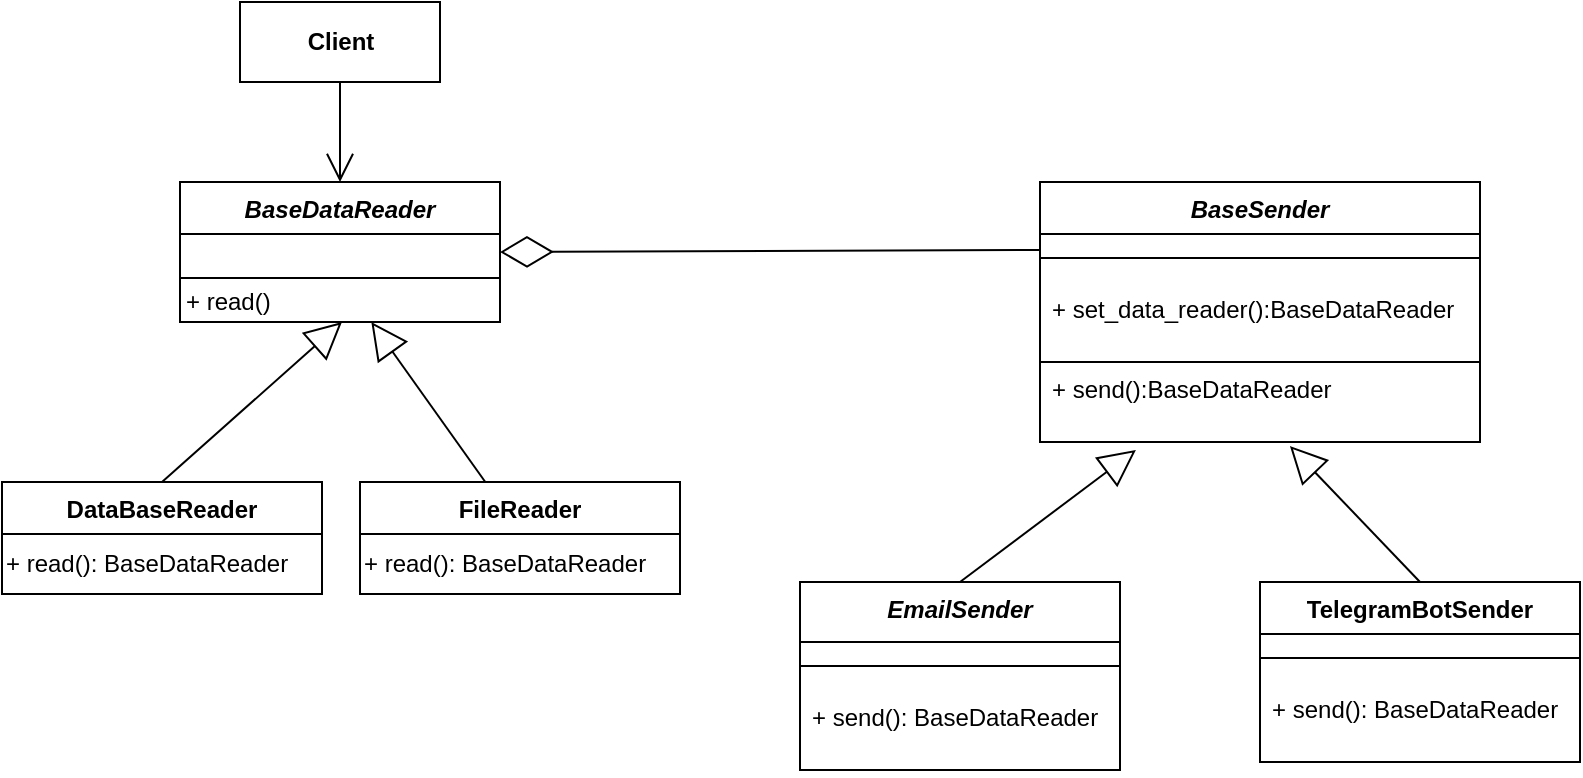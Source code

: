<mxfile version="21.3.8" type="device">
  <diagram id="C5RBs43oDa-KdzZeNtuy" name="Page-1">
    <mxGraphModel dx="1707" dy="395" grid="1" gridSize="10" guides="1" tooltips="1" connect="1" arrows="1" fold="1" page="1" pageScale="1" pageWidth="827" pageHeight="1169" background="#ffffff" math="0" shadow="0">
      <root>
        <mxCell id="WIyWlLk6GJQsqaUBKTNV-0" />
        <mxCell id="WIyWlLk6GJQsqaUBKTNV-1" parent="WIyWlLk6GJQsqaUBKTNV-0" />
        <mxCell id="Yf7VJKeYtl0pjoT2xKIb-0" value="&lt;b&gt;Client&lt;/b&gt;" style="html=1;" parent="WIyWlLk6GJQsqaUBKTNV-1" vertex="1">
          <mxGeometry x="90" y="70" width="100" height="40" as="geometry" />
        </mxCell>
        <mxCell id="Yf7VJKeYtl0pjoT2xKIb-1" value="BaseDataReader" style="swimlane;fontStyle=3;align=center;verticalAlign=top;childLayout=stackLayout;horizontal=1;startSize=26;horizontalStack=0;resizeParent=1;resizeParentMax=0;resizeLast=0;collapsible=1;marginBottom=0;" parent="WIyWlLk6GJQsqaUBKTNV-1" vertex="1">
          <mxGeometry x="60" y="160" width="160" height="70" as="geometry" />
        </mxCell>
        <mxCell id="Yf7VJKeYtl0pjoT2xKIb-3" value="" style="line;strokeWidth=1;fillColor=none;align=left;verticalAlign=middle;spacingTop=-1;spacingLeft=3;spacingRight=3;rotatable=0;labelPosition=right;points=[];portConstraint=eastwest;" parent="Yf7VJKeYtl0pjoT2xKIb-1" vertex="1">
          <mxGeometry y="26" width="160" height="44" as="geometry" />
        </mxCell>
        <mxCell id="Yf7VJKeYtl0pjoT2xKIb-6" value="+&amp;nbsp;read&lt;span style=&quot;background-color: initial;&quot;&gt;()&lt;/span&gt;" style="text;html=1;align=left;verticalAlign=middle;resizable=0;points=[];autosize=1;strokeColor=none;fillColor=none;" parent="WIyWlLk6GJQsqaUBKTNV-1" vertex="1">
          <mxGeometry x="61" y="205" width="70" height="30" as="geometry" />
        </mxCell>
        <mxCell id="Yf7VJKeYtl0pjoT2xKIb-7" value="" style="endArrow=open;endFill=1;endSize=12;html=1;rounded=0;exitX=0.5;exitY=1;exitDx=0;exitDy=0;entryX=0.5;entryY=0;entryDx=0;entryDy=0;" parent="WIyWlLk6GJQsqaUBKTNV-1" source="Yf7VJKeYtl0pjoT2xKIb-0" target="Yf7VJKeYtl0pjoT2xKIb-1" edge="1">
          <mxGeometry width="160" relative="1" as="geometry">
            <mxPoint x="330" y="380" as="sourcePoint" />
            <mxPoint x="490" y="380" as="targetPoint" />
          </mxGeometry>
        </mxCell>
        <mxCell id="Yf7VJKeYtl0pjoT2xKIb-8" value="DataBaseReader" style="swimlane;fontStyle=1;align=center;verticalAlign=top;childLayout=stackLayout;horizontal=1;startSize=26;horizontalStack=0;resizeParent=1;resizeParentMax=0;resizeLast=0;collapsible=1;marginBottom=0;" parent="WIyWlLk6GJQsqaUBKTNV-1" vertex="1">
          <mxGeometry x="-29" y="310" width="160" height="56" as="geometry">
            <mxRectangle x="-29" y="310" width="140" height="30" as="alternateBounds" />
          </mxGeometry>
        </mxCell>
        <mxCell id="qSl6JbTQ16lLAXaDuhxu-6" value="&lt;div style=&quot;font-family: Consolas, &amp;quot;Courier New&amp;quot;, monospace; font-size: 14px; line-height: 19px;&quot;&gt;&lt;/div&gt;+ read(): BaseDataReader" style="text;html=1;align=left;verticalAlign=middle;resizable=0;points=[];autosize=1;strokeColor=none;fillColor=none;" vertex="1" parent="Yf7VJKeYtl0pjoT2xKIb-8">
          <mxGeometry y="26" width="160" height="30" as="geometry" />
        </mxCell>
        <mxCell id="Yf7VJKeYtl0pjoT2xKIb-12" value="" style="endArrow=block;endSize=16;endFill=0;html=1;rounded=0;exitX=0.5;exitY=0;exitDx=0;exitDy=0;" parent="WIyWlLk6GJQsqaUBKTNV-1" source="Yf7VJKeYtl0pjoT2xKIb-8" edge="1">
          <mxGeometry y="70" width="160" relative="1" as="geometry">
            <mxPoint x="330" y="320" as="sourcePoint" />
            <mxPoint x="141" y="230" as="targetPoint" />
            <mxPoint as="offset" />
          </mxGeometry>
        </mxCell>
        <mxCell id="Yf7VJKeYtl0pjoT2xKIb-13" value="BaseSender" style="swimlane;fontStyle=3;align=center;verticalAlign=top;childLayout=stackLayout;horizontal=1;startSize=26;horizontalStack=0;resizeParent=1;resizeParentMax=0;resizeLast=0;collapsible=1;marginBottom=0;" parent="WIyWlLk6GJQsqaUBKTNV-1" vertex="1">
          <mxGeometry x="490" y="160" width="220" height="130" as="geometry" />
        </mxCell>
        <mxCell id="Yf7VJKeYtl0pjoT2xKIb-15" value="" style="line;strokeWidth=1;fillColor=none;align=left;verticalAlign=middle;spacingTop=-1;spacingLeft=3;spacingRight=3;rotatable=0;labelPosition=right;points=[];portConstraint=eastwest;" parent="Yf7VJKeYtl0pjoT2xKIb-13" vertex="1">
          <mxGeometry y="26" width="220" height="24" as="geometry" />
        </mxCell>
        <mxCell id="Yf7VJKeYtl0pjoT2xKIb-16" value="+ set_data_reader():BaseDataReader&#xa;" style="text;strokeColor=none;fillColor=none;align=left;verticalAlign=top;spacingLeft=4;spacingRight=4;overflow=hidden;rotatable=0;points=[[0,0.5],[1,0.5]];portConstraint=eastwest;strokeWidth=2;" parent="Yf7VJKeYtl0pjoT2xKIb-13" vertex="1">
          <mxGeometry y="50" width="220" height="40" as="geometry" />
        </mxCell>
        <mxCell id="qSl6JbTQ16lLAXaDuhxu-0" value="+ send():BaseDataReader" style="text;strokeColor=default;fillColor=none;align=left;verticalAlign=top;spacingLeft=4;spacingRight=4;overflow=hidden;rotatable=0;points=[[0,0.5],[1,0.5]];portConstraint=eastwest;" vertex="1" parent="Yf7VJKeYtl0pjoT2xKIb-13">
          <mxGeometry y="90" width="220" height="40" as="geometry" />
        </mxCell>
        <mxCell id="Yf7VJKeYtl0pjoT2xKIb-18" value="" style="endArrow=diamondThin;endFill=0;endSize=24;html=1;rounded=0;entryX=1;entryY=0.5;entryDx=0;entryDy=0;" parent="WIyWlLk6GJQsqaUBKTNV-1" target="Yf7VJKeYtl0pjoT2xKIb-1" edge="1">
          <mxGeometry width="160" relative="1" as="geometry">
            <mxPoint x="490" y="194" as="sourcePoint" />
            <mxPoint x="490" y="320" as="targetPoint" />
          </mxGeometry>
        </mxCell>
        <mxCell id="Yf7VJKeYtl0pjoT2xKIb-23" value="EmailSender" style="swimlane;fontStyle=3;align=center;verticalAlign=top;childLayout=stackLayout;horizontal=1;startSize=30;horizontalStack=0;resizeParent=1;resizeParentMax=0;resizeLast=0;collapsible=1;marginBottom=0;" parent="WIyWlLk6GJQsqaUBKTNV-1" vertex="1">
          <mxGeometry x="370" y="360" width="160" height="94" as="geometry" />
        </mxCell>
        <mxCell id="Yf7VJKeYtl0pjoT2xKIb-24" value="" style="line;strokeWidth=1;fillColor=none;align=left;verticalAlign=middle;spacingTop=-1;spacingLeft=3;spacingRight=3;rotatable=0;labelPosition=right;points=[];portConstraint=eastwest;" parent="Yf7VJKeYtl0pjoT2xKIb-23" vertex="1">
          <mxGeometry y="30" width="160" height="24" as="geometry" />
        </mxCell>
        <mxCell id="Yf7VJKeYtl0pjoT2xKIb-25" value="+ send(): BaseDataReader" style="text;strokeColor=none;fillColor=none;align=left;verticalAlign=top;spacingLeft=4;spacingRight=4;overflow=hidden;rotatable=0;points=[[0,0.5],[1,0.5]];portConstraint=eastwest;" parent="Yf7VJKeYtl0pjoT2xKIb-23" vertex="1">
          <mxGeometry y="54" width="160" height="40" as="geometry" />
        </mxCell>
        <mxCell id="Yf7VJKeYtl0pjoT2xKIb-26" value="TelegramBotSender" style="swimlane;fontStyle=1;align=center;verticalAlign=top;childLayout=stackLayout;horizontal=1;startSize=26;horizontalStack=0;resizeParent=1;resizeParentMax=0;resizeLast=0;collapsible=1;marginBottom=0;" parent="WIyWlLk6GJQsqaUBKTNV-1" vertex="1">
          <mxGeometry x="600" y="360" width="160" height="90" as="geometry" />
        </mxCell>
        <mxCell id="Yf7VJKeYtl0pjoT2xKIb-27" value="" style="line;strokeWidth=1;fillColor=none;align=left;verticalAlign=middle;spacingTop=-1;spacingLeft=3;spacingRight=3;rotatable=0;labelPosition=right;points=[];portConstraint=eastwest;" parent="Yf7VJKeYtl0pjoT2xKIb-26" vertex="1">
          <mxGeometry y="26" width="160" height="24" as="geometry" />
        </mxCell>
        <mxCell id="Yf7VJKeYtl0pjoT2xKIb-28" value="+ send(): BaseDataReader" style="text;strokeColor=none;fillColor=none;align=left;verticalAlign=top;spacingLeft=4;spacingRight=4;overflow=hidden;rotatable=0;points=[[0,0.5],[1,0.5]];portConstraint=eastwest;" parent="Yf7VJKeYtl0pjoT2xKIb-26" vertex="1">
          <mxGeometry y="50" width="160" height="40" as="geometry" />
        </mxCell>
        <mxCell id="Yf7VJKeYtl0pjoT2xKIb-29" value="" style="endArrow=block;endSize=16;endFill=0;html=1;rounded=0;exitX=0.5;exitY=0;exitDx=0;exitDy=0;entryX=0.218;entryY=1.1;entryDx=0;entryDy=0;entryPerimeter=0;" parent="WIyWlLk6GJQsqaUBKTNV-1" source="Yf7VJKeYtl0pjoT2xKIb-23" target="qSl6JbTQ16lLAXaDuhxu-0" edge="1">
          <mxGeometry x="-0.169" y="42" width="160" relative="1" as="geometry">
            <mxPoint x="330" y="320" as="sourcePoint" />
            <mxPoint x="535" y="250" as="targetPoint" />
            <Array as="points" />
            <mxPoint y="-1" as="offset" />
          </mxGeometry>
        </mxCell>
        <mxCell id="Yf7VJKeYtl0pjoT2xKIb-31" value="" style="endArrow=block;endSize=16;endFill=0;html=1;rounded=0;exitX=0.5;exitY=0;exitDx=0;exitDy=0;entryX=0.568;entryY=1.05;entryDx=0;entryDy=0;entryPerimeter=0;" parent="WIyWlLk6GJQsqaUBKTNV-1" source="Yf7VJKeYtl0pjoT2xKIb-26" target="qSl6JbTQ16lLAXaDuhxu-0" edge="1">
          <mxGeometry x="-0.169" y="42" width="160" relative="1" as="geometry">
            <mxPoint x="460" y="340" as="sourcePoint" />
            <mxPoint x="590" y="270" as="targetPoint" />
            <Array as="points" />
            <mxPoint y="-1" as="offset" />
          </mxGeometry>
        </mxCell>
        <mxCell id="qSl6JbTQ16lLAXaDuhxu-4" value="" style="endArrow=block;endSize=16;endFill=0;html=1;rounded=0;exitX=0.463;exitY=0.033;exitDx=0;exitDy=0;exitPerimeter=0;" edge="1" parent="WIyWlLk6GJQsqaUBKTNV-1" target="Yf7VJKeYtl0pjoT2xKIb-3">
          <mxGeometry y="70" width="160" relative="1" as="geometry">
            <mxPoint x="214.08" y="311.98" as="sourcePoint" />
            <mxPoint x="360" y="180" as="targetPoint" />
            <mxPoint as="offset" />
          </mxGeometry>
        </mxCell>
        <mxCell id="qSl6JbTQ16lLAXaDuhxu-7" value="FileReader" style="swimlane;fontStyle=1;align=center;verticalAlign=top;childLayout=stackLayout;horizontal=1;startSize=26;horizontalStack=0;resizeParent=1;resizeParentMax=0;resizeLast=0;collapsible=1;marginBottom=0;" vertex="1" parent="WIyWlLk6GJQsqaUBKTNV-1">
          <mxGeometry x="150" y="310" width="160" height="56" as="geometry">
            <mxRectangle x="-29" y="310" width="140" height="30" as="alternateBounds" />
          </mxGeometry>
        </mxCell>
        <mxCell id="qSl6JbTQ16lLAXaDuhxu-8" value="&lt;div style=&quot;font-family: Consolas, &amp;quot;Courier New&amp;quot;, monospace; font-size: 14px; line-height: 19px;&quot;&gt;&lt;/div&gt;+ read(): BaseDataReader" style="text;html=1;align=left;verticalAlign=middle;resizable=0;points=[];autosize=1;strokeColor=none;fillColor=none;" vertex="1" parent="qSl6JbTQ16lLAXaDuhxu-7">
          <mxGeometry y="26" width="160" height="30" as="geometry" />
        </mxCell>
      </root>
    </mxGraphModel>
  </diagram>
</mxfile>
